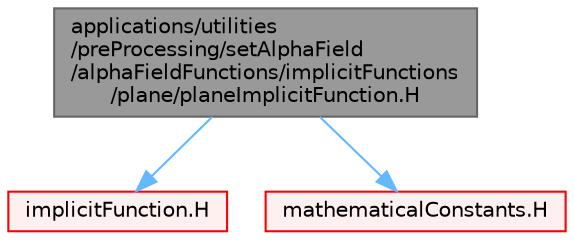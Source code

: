 digraph "applications/utilities/preProcessing/setAlphaField/alphaFieldFunctions/implicitFunctions/plane/planeImplicitFunction.H"
{
 // LATEX_PDF_SIZE
  bgcolor="transparent";
  edge [fontname=Helvetica,fontsize=10,labelfontname=Helvetica,labelfontsize=10];
  node [fontname=Helvetica,fontsize=10,shape=box,height=0.2,width=0.4];
  Node1 [id="Node000001",label="applications/utilities\l/preProcessing/setAlphaField\l/alphaFieldFunctions/implicitFunctions\l/plane/planeImplicitFunction.H",height=0.2,width=0.4,color="gray40", fillcolor="grey60", style="filled", fontcolor="black",tooltip=" "];
  Node1 -> Node2 [id="edge1_Node000001_Node000002",color="steelblue1",style="solid",tooltip=" "];
  Node2 [id="Node000002",label="implicitFunction.H",height=0.2,width=0.4,color="red", fillcolor="#FFF0F0", style="filled",URL="$implicitFunction_8H.html",tooltip=" "];
  Node1 -> Node141 [id="edge2_Node000001_Node000141",color="steelblue1",style="solid",tooltip=" "];
  Node141 [id="Node000141",label="mathematicalConstants.H",height=0.2,width=0.4,color="red", fillcolor="#FFF0F0", style="filled",URL="$mathematicalConstants_8H.html",tooltip=" "];
}
